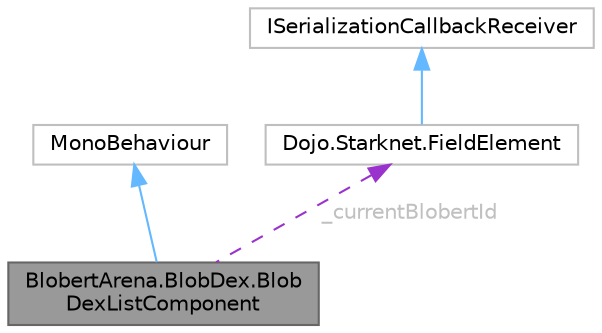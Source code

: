 digraph "BlobertArena.BlobDex.BlobDexListComponent"
{
 // LATEX_PDF_SIZE
  bgcolor="transparent";
  edge [fontname=Helvetica,fontsize=10,labelfontname=Helvetica,labelfontsize=10];
  node [fontname=Helvetica,fontsize=10,shape=box,height=0.2,width=0.4];
  Node1 [id="Node000001",label="BlobertArena.BlobDex.Blob\lDexListComponent",height=0.2,width=0.4,color="gray40", fillcolor="grey60", style="filled", fontcolor="black",tooltip=" "];
  Node2 -> Node1 [id="edge1_Node000001_Node000002",dir="back",color="steelblue1",style="solid",tooltip=" "];
  Node2 [id="Node000002",label="MonoBehaviour",height=0.2,width=0.4,color="grey75", fillcolor="white", style="filled",tooltip=" "];
  Node3 -> Node1 [id="edge2_Node000001_Node000003",dir="back",color="darkorchid3",style="dashed",tooltip=" ",label=" _currentBlobertId",fontcolor="grey" ];
  Node3 [id="Node000003",label="Dojo.Starknet.FieldElement",height=0.2,width=0.4,color="grey75", fillcolor="white", style="filled",URL="$class_dojo_1_1_starknet_1_1_field_element.html",tooltip=" "];
  Node4 -> Node3 [id="edge3_Node000003_Node000004",dir="back",color="steelblue1",style="solid",tooltip=" "];
  Node4 [id="Node000004",label="ISerializationCallbackReceiver",height=0.2,width=0.4,color="grey75", fillcolor="white", style="filled",tooltip=" "];
}
